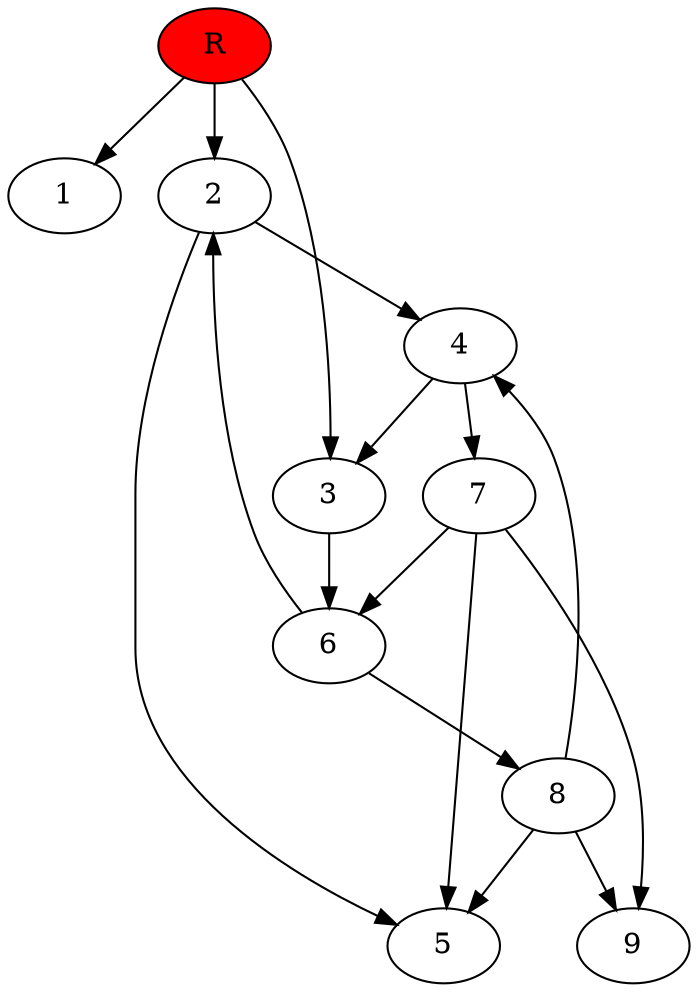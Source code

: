 digraph prb14069 {
	1
	2
	3
	4
	5
	6
	7
	8
	R [fillcolor="#ff0000" style=filled]
	2 -> 4
	2 -> 5
	3 -> 6
	4 -> 3
	4 -> 7
	6 -> 2
	6 -> 8
	7 -> 5
	7 -> 6
	7 -> 9
	8 -> 4
	8 -> 5
	8 -> 9
	R -> 1
	R -> 2
	R -> 3
}
